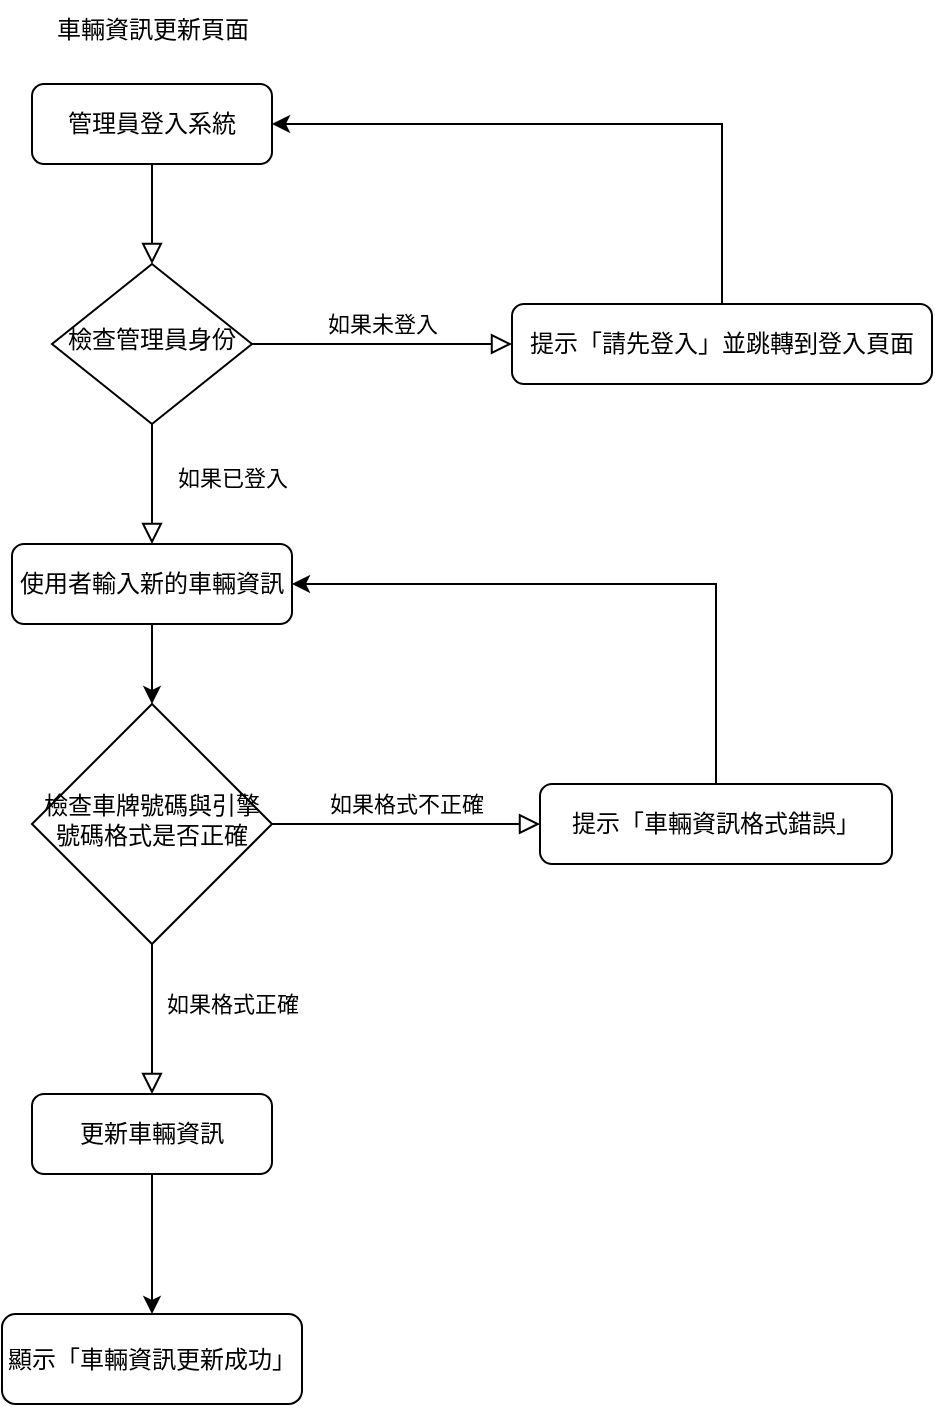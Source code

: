 <mxfile version="24.8.6">
  <diagram id="C5RBs43oDa-KdzZeNtuy" name="Page-1">
    <mxGraphModel dx="1434" dy="782" grid="1" gridSize="10" guides="1" tooltips="1" connect="1" arrows="1" fold="1" page="1" pageScale="1" pageWidth="827" pageHeight="1169" math="0" shadow="0">
      <root>
        <mxCell id="WIyWlLk6GJQsqaUBKTNV-0" />
        <mxCell id="WIyWlLk6GJQsqaUBKTNV-1" parent="WIyWlLk6GJQsqaUBKTNV-0" />
        <mxCell id="EEmhuNAyFI3SDtmoT-Xv-0" value="&lt;div&gt;如果格式正確&lt;/div&gt;" style="rounded=0;html=1;jettySize=auto;orthogonalLoop=1;fontSize=11;endArrow=block;endFill=0;endSize=8;strokeWidth=1;shadow=0;labelBackgroundColor=none;edgeStyle=orthogonalEdgeStyle;" edge="1" parent="WIyWlLk6GJQsqaUBKTNV-1" source="EEmhuNAyFI3SDtmoT-Xv-2" target="EEmhuNAyFI3SDtmoT-Xv-4">
          <mxGeometry x="-0.2" y="40" relative="1" as="geometry">
            <mxPoint as="offset" />
          </mxGeometry>
        </mxCell>
        <mxCell id="EEmhuNAyFI3SDtmoT-Xv-1" value="&lt;div&gt;如果格式不正確&lt;/div&gt;" style="edgeStyle=orthogonalEdgeStyle;rounded=0;html=1;jettySize=auto;orthogonalLoop=1;fontSize=11;endArrow=block;endFill=0;endSize=8;strokeWidth=1;shadow=0;labelBackgroundColor=none;" edge="1" parent="WIyWlLk6GJQsqaUBKTNV-1" source="EEmhuNAyFI3SDtmoT-Xv-2" target="EEmhuNAyFI3SDtmoT-Xv-6">
          <mxGeometry y="10" relative="1" as="geometry">
            <mxPoint as="offset" />
          </mxGeometry>
        </mxCell>
        <mxCell id="EEmhuNAyFI3SDtmoT-Xv-2" value="&lt;div&gt;檢查車牌號碼與引擎號碼格式是否正確&lt;/div&gt;" style="rhombus;whiteSpace=wrap;html=1;shadow=0;fontFamily=Helvetica;fontSize=12;align=center;strokeWidth=1;spacing=6;spacingTop=-4;" vertex="1" parent="WIyWlLk6GJQsqaUBKTNV-1">
          <mxGeometry x="165" y="462" width="120" height="120" as="geometry" />
        </mxCell>
        <mxCell id="EEmhuNAyFI3SDtmoT-Xv-3" value="" style="edgeStyle=orthogonalEdgeStyle;rounded=0;orthogonalLoop=1;jettySize=auto;html=1;" edge="1" parent="WIyWlLk6GJQsqaUBKTNV-1" source="EEmhuNAyFI3SDtmoT-Xv-4" target="EEmhuNAyFI3SDtmoT-Xv-17">
          <mxGeometry relative="1" as="geometry" />
        </mxCell>
        <mxCell id="EEmhuNAyFI3SDtmoT-Xv-4" value="&lt;div&gt;更新車輛資訊&lt;/div&gt;" style="rounded=1;whiteSpace=wrap;html=1;fontSize=12;glass=0;strokeWidth=1;shadow=0;" vertex="1" parent="WIyWlLk6GJQsqaUBKTNV-1">
          <mxGeometry x="165" y="657" width="120" height="40" as="geometry" />
        </mxCell>
        <mxCell id="EEmhuNAyFI3SDtmoT-Xv-5" style="edgeStyle=orthogonalEdgeStyle;rounded=0;orthogonalLoop=1;jettySize=auto;html=1;exitX=0.5;exitY=0;exitDx=0;exitDy=0;entryX=1;entryY=0.5;entryDx=0;entryDy=0;" edge="1" parent="WIyWlLk6GJQsqaUBKTNV-1" source="EEmhuNAyFI3SDtmoT-Xv-6" target="EEmhuNAyFI3SDtmoT-Xv-16">
          <mxGeometry relative="1" as="geometry" />
        </mxCell>
        <mxCell id="EEmhuNAyFI3SDtmoT-Xv-6" value="&lt;div&gt;提示「車輛資訊格式錯誤」&lt;/div&gt;" style="rounded=1;whiteSpace=wrap;html=1;fontSize=12;glass=0;strokeWidth=1;shadow=0;" vertex="1" parent="WIyWlLk6GJQsqaUBKTNV-1">
          <mxGeometry x="419" y="502" width="176" height="40" as="geometry" />
        </mxCell>
        <mxCell id="EEmhuNAyFI3SDtmoT-Xv-7" value="&lt;div&gt;車輛資訊更新頁面&lt;/div&gt;" style="text;html=1;align=center;verticalAlign=middle;resizable=0;points=[];autosize=1;strokeColor=none;fillColor=none;" vertex="1" parent="WIyWlLk6GJQsqaUBKTNV-1">
          <mxGeometry x="165" y="110" width="120" height="30" as="geometry" />
        </mxCell>
        <mxCell id="EEmhuNAyFI3SDtmoT-Xv-8" value="" style="rounded=0;html=1;jettySize=auto;orthogonalLoop=1;fontSize=11;endArrow=block;endFill=0;endSize=8;strokeWidth=1;shadow=0;labelBackgroundColor=none;edgeStyle=orthogonalEdgeStyle;" edge="1" parent="WIyWlLk6GJQsqaUBKTNV-1" source="EEmhuNAyFI3SDtmoT-Xv-9" target="EEmhuNAyFI3SDtmoT-Xv-12">
          <mxGeometry relative="1" as="geometry" />
        </mxCell>
        <mxCell id="EEmhuNAyFI3SDtmoT-Xv-9" value="&lt;div&gt;管理員登入系統&lt;/div&gt;" style="rounded=1;whiteSpace=wrap;html=1;fontSize=12;glass=0;strokeWidth=1;shadow=0;" vertex="1" parent="WIyWlLk6GJQsqaUBKTNV-1">
          <mxGeometry x="165" y="152" width="120" height="40" as="geometry" />
        </mxCell>
        <mxCell id="EEmhuNAyFI3SDtmoT-Xv-10" value="&lt;div&gt;如果已登入&lt;/div&gt;" style="rounded=0;html=1;jettySize=auto;orthogonalLoop=1;fontSize=11;endArrow=block;endFill=0;endSize=8;strokeWidth=1;shadow=0;labelBackgroundColor=none;edgeStyle=orthogonalEdgeStyle;entryX=0.5;entryY=0;entryDx=0;entryDy=0;" edge="1" parent="WIyWlLk6GJQsqaUBKTNV-1" source="EEmhuNAyFI3SDtmoT-Xv-12" target="EEmhuNAyFI3SDtmoT-Xv-16">
          <mxGeometry x="-0.111" y="40" relative="1" as="geometry">
            <mxPoint as="offset" />
            <mxPoint x="225" y="362" as="targetPoint" />
          </mxGeometry>
        </mxCell>
        <mxCell id="EEmhuNAyFI3SDtmoT-Xv-11" value="&lt;div&gt;如果未登入&lt;/div&gt;" style="edgeStyle=orthogonalEdgeStyle;rounded=0;html=1;jettySize=auto;orthogonalLoop=1;fontSize=11;endArrow=block;endFill=0;endSize=8;strokeWidth=1;shadow=0;labelBackgroundColor=none;" edge="1" parent="WIyWlLk6GJQsqaUBKTNV-1" source="EEmhuNAyFI3SDtmoT-Xv-12" target="EEmhuNAyFI3SDtmoT-Xv-14">
          <mxGeometry y="10" relative="1" as="geometry">
            <mxPoint as="offset" />
          </mxGeometry>
        </mxCell>
        <mxCell id="EEmhuNAyFI3SDtmoT-Xv-12" value="&lt;div&gt;檢查管理員身份&lt;/div&gt;" style="rhombus;whiteSpace=wrap;html=1;shadow=0;fontFamily=Helvetica;fontSize=12;align=center;strokeWidth=1;spacing=6;spacingTop=-4;" vertex="1" parent="WIyWlLk6GJQsqaUBKTNV-1">
          <mxGeometry x="175" y="242" width="100" height="80" as="geometry" />
        </mxCell>
        <mxCell id="EEmhuNAyFI3SDtmoT-Xv-13" style="edgeStyle=orthogonalEdgeStyle;rounded=0;orthogonalLoop=1;jettySize=auto;html=1;exitX=0.5;exitY=0;exitDx=0;exitDy=0;entryX=1;entryY=0.5;entryDx=0;entryDy=0;" edge="1" parent="WIyWlLk6GJQsqaUBKTNV-1" source="EEmhuNAyFI3SDtmoT-Xv-14" target="EEmhuNAyFI3SDtmoT-Xv-9">
          <mxGeometry relative="1" as="geometry" />
        </mxCell>
        <mxCell id="EEmhuNAyFI3SDtmoT-Xv-14" value="&lt;div&gt;提示「請先登入」並跳轉到登入頁面&lt;/div&gt;" style="rounded=1;whiteSpace=wrap;html=1;fontSize=12;glass=0;strokeWidth=1;shadow=0;" vertex="1" parent="WIyWlLk6GJQsqaUBKTNV-1">
          <mxGeometry x="405" y="262" width="210" height="40" as="geometry" />
        </mxCell>
        <mxCell id="EEmhuNAyFI3SDtmoT-Xv-15" value="" style="edgeStyle=orthogonalEdgeStyle;rounded=0;orthogonalLoop=1;jettySize=auto;html=1;" edge="1" parent="WIyWlLk6GJQsqaUBKTNV-1" source="EEmhuNAyFI3SDtmoT-Xv-16" target="EEmhuNAyFI3SDtmoT-Xv-2">
          <mxGeometry relative="1" as="geometry" />
        </mxCell>
        <mxCell id="EEmhuNAyFI3SDtmoT-Xv-16" value="&lt;div&gt;使用者輸入新的車輛資訊&lt;/div&gt;" style="rounded=1;whiteSpace=wrap;html=1;" vertex="1" parent="WIyWlLk6GJQsqaUBKTNV-1">
          <mxGeometry x="155" y="382" width="140" height="40" as="geometry" />
        </mxCell>
        <mxCell id="EEmhuNAyFI3SDtmoT-Xv-17" value="&lt;div&gt;顯示「車輛資訊更新成功」&lt;/div&gt;" style="rounded=1;whiteSpace=wrap;html=1;glass=0;strokeWidth=1;shadow=0;" vertex="1" parent="WIyWlLk6GJQsqaUBKTNV-1">
          <mxGeometry x="150" y="767" width="150" height="45" as="geometry" />
        </mxCell>
      </root>
    </mxGraphModel>
  </diagram>
</mxfile>
